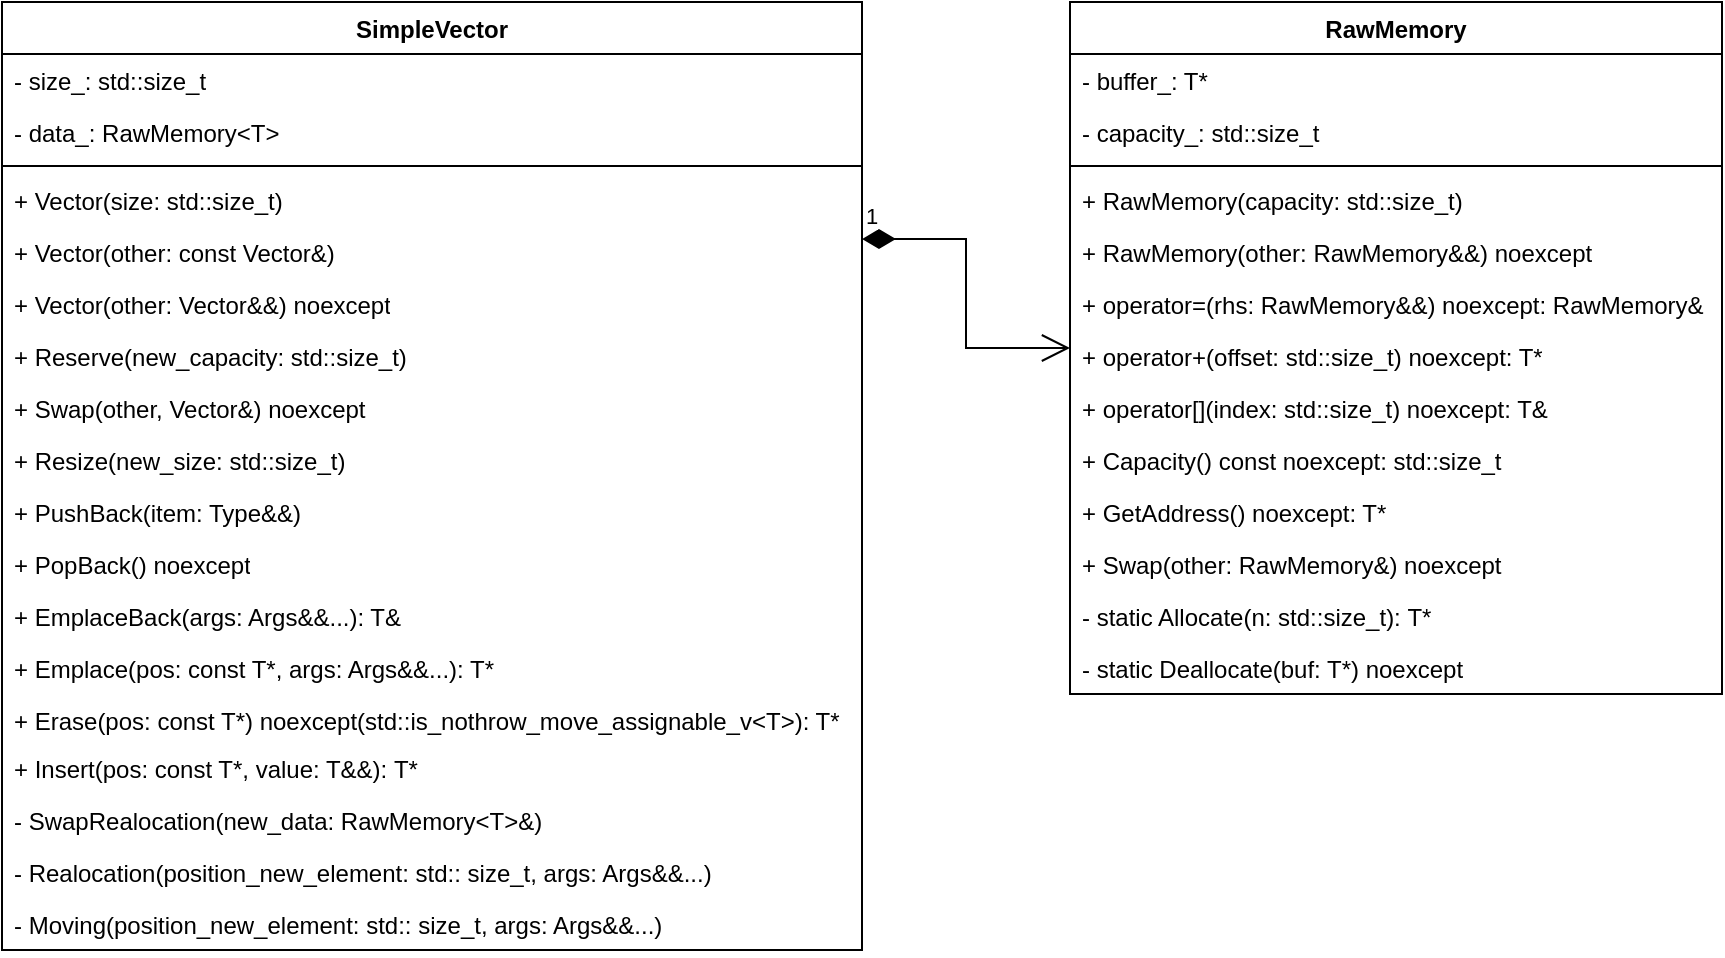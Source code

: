 <mxfile version="22.0.6" type="device">
  <diagram name="Страница — 1" id="Nv-idkok9RQwqRdbAIBs">
    <mxGraphModel dx="842" dy="534" grid="1" gridSize="10" guides="1" tooltips="1" connect="1" arrows="1" fold="1" page="1" pageScale="1" pageWidth="1169" pageHeight="827" math="0" shadow="0">
      <root>
        <mxCell id="0" />
        <mxCell id="1" parent="0" />
        <mxCell id="5yeoa8C1uJbf-YBgAx32-1" value="SimpleVector" style="swimlane;fontStyle=1;align=center;verticalAlign=top;childLayout=stackLayout;horizontal=1;startSize=26;horizontalStack=0;resizeParent=1;resizeParentMax=0;resizeLast=0;collapsible=1;marginBottom=0;whiteSpace=wrap;html=1;" parent="1" vertex="1">
          <mxGeometry x="90" y="163" width="430" height="474" as="geometry">
            <mxRectangle x="440" y="70" width="120" height="30" as="alternateBounds" />
          </mxGeometry>
        </mxCell>
        <mxCell id="5yeoa8C1uJbf-YBgAx32-2" value="- size_: std::size_t" style="text;strokeColor=none;fillColor=none;align=left;verticalAlign=top;spacingLeft=4;spacingRight=4;overflow=hidden;rotatable=0;points=[[0,0.5],[1,0.5]];portConstraint=eastwest;whiteSpace=wrap;html=1;" parent="5yeoa8C1uJbf-YBgAx32-1" vertex="1">
          <mxGeometry y="26" width="430" height="26" as="geometry" />
        </mxCell>
        <mxCell id="FWtS_JkYMtQ1MQW2zdkE-1" value="- data_: RawMemory&amp;lt;T&amp;gt;" style="text;strokeColor=none;fillColor=none;align=left;verticalAlign=top;spacingLeft=4;spacingRight=4;overflow=hidden;rotatable=0;points=[[0,0.5],[1,0.5]];portConstraint=eastwest;whiteSpace=wrap;html=1;" parent="5yeoa8C1uJbf-YBgAx32-1" vertex="1">
          <mxGeometry y="52" width="430" height="26" as="geometry" />
        </mxCell>
        <mxCell id="5yeoa8C1uJbf-YBgAx32-3" value="" style="line;strokeWidth=1;fillColor=none;align=left;verticalAlign=middle;spacingTop=-1;spacingLeft=3;spacingRight=3;rotatable=0;labelPosition=right;points=[];portConstraint=eastwest;strokeColor=inherit;" parent="5yeoa8C1uJbf-YBgAx32-1" vertex="1">
          <mxGeometry y="78" width="430" height="8" as="geometry" />
        </mxCell>
        <mxCell id="5yeoa8C1uJbf-YBgAx32-4" value="+ Vector(size: std::size_t)" style="text;strokeColor=none;fillColor=none;align=left;verticalAlign=top;spacingLeft=4;spacingRight=4;overflow=hidden;rotatable=0;points=[[0,0.5],[1,0.5]];portConstraint=eastwest;whiteSpace=wrap;html=1;" parent="5yeoa8C1uJbf-YBgAx32-1" vertex="1">
          <mxGeometry y="86" width="430" height="26" as="geometry" />
        </mxCell>
        <mxCell id="FWtS_JkYMtQ1MQW2zdkE-7" value="+ Vector(other: const Vector&amp;amp;)" style="text;strokeColor=none;fillColor=none;align=left;verticalAlign=top;spacingLeft=4;spacingRight=4;overflow=hidden;rotatable=0;points=[[0,0.5],[1,0.5]];portConstraint=eastwest;whiteSpace=wrap;html=1;" parent="5yeoa8C1uJbf-YBgAx32-1" vertex="1">
          <mxGeometry y="112" width="430" height="26" as="geometry" />
        </mxCell>
        <mxCell id="FWtS_JkYMtQ1MQW2zdkE-8" value="+ Vector(other: Vector&amp;amp;&amp;amp;) noexcept" style="text;strokeColor=none;fillColor=none;align=left;verticalAlign=top;spacingLeft=4;spacingRight=4;overflow=hidden;rotatable=0;points=[[0,0.5],[1,0.5]];portConstraint=eastwest;whiteSpace=wrap;html=1;" parent="5yeoa8C1uJbf-YBgAx32-1" vertex="1">
          <mxGeometry y="138" width="430" height="26" as="geometry" />
        </mxCell>
        <mxCell id="MIvlEnQfqIbZ69f7o79j-7" value="+ Reserve(new_capacity: std::size_t)" style="text;strokeColor=none;fillColor=none;align=left;verticalAlign=top;spacingLeft=4;spacingRight=4;overflow=hidden;rotatable=0;points=[[0,0.5],[1,0.5]];portConstraint=eastwest;whiteSpace=wrap;html=1;" parent="5yeoa8C1uJbf-YBgAx32-1" vertex="1">
          <mxGeometry y="164" width="430" height="26" as="geometry" />
        </mxCell>
        <mxCell id="FWtS_JkYMtQ1MQW2zdkE-16" value="+ Swap(other, Vector&amp;amp;) noexcept" style="text;strokeColor=none;fillColor=none;align=left;verticalAlign=top;spacingLeft=4;spacingRight=4;overflow=hidden;rotatable=0;points=[[0,0.5],[1,0.5]];portConstraint=eastwest;whiteSpace=wrap;html=1;" parent="5yeoa8C1uJbf-YBgAx32-1" vertex="1">
          <mxGeometry y="190" width="430" height="26" as="geometry" />
        </mxCell>
        <mxCell id="FWtS_JkYMtQ1MQW2zdkE-11" value="+ Resize(new_size: std::size_t)" style="text;strokeColor=none;fillColor=none;align=left;verticalAlign=top;spacingLeft=4;spacingRight=4;overflow=hidden;rotatable=0;points=[[0,0.5],[1,0.5]];portConstraint=eastwest;whiteSpace=wrap;html=1;" parent="5yeoa8C1uJbf-YBgAx32-1" vertex="1">
          <mxGeometry y="216" width="430" height="26" as="geometry" />
        </mxCell>
        <mxCell id="FWtS_JkYMtQ1MQW2zdkE-12" value="+ PushBack(item: Type&amp;amp;&amp;amp;)" style="text;strokeColor=none;fillColor=none;align=left;verticalAlign=top;spacingLeft=4;spacingRight=4;overflow=hidden;rotatable=0;points=[[0,0.5],[1,0.5]];portConstraint=eastwest;whiteSpace=wrap;html=1;" parent="5yeoa8C1uJbf-YBgAx32-1" vertex="1">
          <mxGeometry y="242" width="430" height="26" as="geometry" />
        </mxCell>
        <mxCell id="MIvlEnQfqIbZ69f7o79j-8" value="+ PopBack() noexcept" style="text;strokeColor=none;fillColor=none;align=left;verticalAlign=top;spacingLeft=4;spacingRight=4;overflow=hidden;rotatable=0;points=[[0,0.5],[1,0.5]];portConstraint=eastwest;whiteSpace=wrap;html=1;" parent="5yeoa8C1uJbf-YBgAx32-1" vertex="1">
          <mxGeometry y="268" width="430" height="26" as="geometry" />
        </mxCell>
        <mxCell id="MIvlEnQfqIbZ69f7o79j-9" value="+ EmplaceBack(args: Args&amp;amp;&amp;amp;...): T&amp;amp;" style="text;strokeColor=none;fillColor=none;align=left;verticalAlign=top;spacingLeft=4;spacingRight=4;overflow=hidden;rotatable=0;points=[[0,0.5],[1,0.5]];portConstraint=eastwest;whiteSpace=wrap;html=1;" parent="5yeoa8C1uJbf-YBgAx32-1" vertex="1">
          <mxGeometry y="294" width="430" height="26" as="geometry" />
        </mxCell>
        <mxCell id="FWtS_JkYMtQ1MQW2zdkE-14" value="+ Emplace(pos: const T*, args: Args&amp;amp;&amp;amp;...): T*" style="text;strokeColor=none;fillColor=none;align=left;verticalAlign=top;spacingLeft=4;spacingRight=4;overflow=hidden;rotatable=0;points=[[0,0.5],[1,0.5]];portConstraint=eastwest;whiteSpace=wrap;html=1;" parent="5yeoa8C1uJbf-YBgAx32-1" vertex="1">
          <mxGeometry y="320" width="430" height="26" as="geometry" />
        </mxCell>
        <mxCell id="FWtS_JkYMtQ1MQW2zdkE-15" value="+ Erase(pos: const T*) noexcept(std::is_nothrow_move_assignable_v&amp;lt;T&amp;gt;): T*" style="text;strokeColor=none;fillColor=none;align=left;verticalAlign=top;spacingLeft=4;spacingRight=4;overflow=hidden;rotatable=0;points=[[0,0.5],[1,0.5]];portConstraint=eastwest;whiteSpace=wrap;html=1;" parent="5yeoa8C1uJbf-YBgAx32-1" vertex="1">
          <mxGeometry y="346" width="430" height="24" as="geometry" />
        </mxCell>
        <mxCell id="MIvlEnQfqIbZ69f7o79j-11" value="+ Insert(pos: const T*, value: T&amp;amp;&amp;amp;):&amp;nbsp;T*" style="text;strokeColor=none;fillColor=none;align=left;verticalAlign=top;spacingLeft=4;spacingRight=4;overflow=hidden;rotatable=0;points=[[0,0.5],[1,0.5]];portConstraint=eastwest;whiteSpace=wrap;html=1;" parent="5yeoa8C1uJbf-YBgAx32-1" vertex="1">
          <mxGeometry y="370" width="430" height="26" as="geometry" />
        </mxCell>
        <mxCell id="MIvlEnQfqIbZ69f7o79j-12" value="- SwapRealocation(new_data: RawMemory&amp;lt;T&amp;gt;&amp;amp;)" style="text;strokeColor=none;fillColor=none;align=left;verticalAlign=top;spacingLeft=4;spacingRight=4;overflow=hidden;rotatable=0;points=[[0,0.5],[1,0.5]];portConstraint=eastwest;whiteSpace=wrap;html=1;" parent="5yeoa8C1uJbf-YBgAx32-1" vertex="1">
          <mxGeometry y="396" width="430" height="26" as="geometry" />
        </mxCell>
        <mxCell id="MIvlEnQfqIbZ69f7o79j-13" value="- Realocation(position_new_element: std:: size_t, args: Args&amp;amp;&amp;amp;...)" style="text;strokeColor=none;fillColor=none;align=left;verticalAlign=top;spacingLeft=4;spacingRight=4;overflow=hidden;rotatable=0;points=[[0,0.5],[1,0.5]];portConstraint=eastwest;whiteSpace=wrap;html=1;" parent="5yeoa8C1uJbf-YBgAx32-1" vertex="1">
          <mxGeometry y="422" width="430" height="26" as="geometry" />
        </mxCell>
        <mxCell id="FWtS_JkYMtQ1MQW2zdkE-13" value="- Moving(position_new_element: std:: size_t, args: Args&amp;amp;&amp;amp;...)" style="text;strokeColor=none;fillColor=none;align=left;verticalAlign=top;spacingLeft=4;spacingRight=4;overflow=hidden;rotatable=0;points=[[0,0.5],[1,0.5]];portConstraint=eastwest;whiteSpace=wrap;html=1;" parent="5yeoa8C1uJbf-YBgAx32-1" vertex="1">
          <mxGeometry y="448" width="430" height="26" as="geometry" />
        </mxCell>
        <mxCell id="FWtS_JkYMtQ1MQW2zdkE-18" value="RawMemory" style="swimlane;fontStyle=1;align=center;verticalAlign=top;childLayout=stackLayout;horizontal=1;startSize=26;horizontalStack=0;resizeParent=1;resizeParentMax=0;resizeLast=0;collapsible=1;marginBottom=0;whiteSpace=wrap;html=1;" parent="1" vertex="1">
          <mxGeometry x="624" y="163" width="326" height="346" as="geometry">
            <mxRectangle x="859" y="70" width="90" height="30" as="alternateBounds" />
          </mxGeometry>
        </mxCell>
        <mxCell id="FWtS_JkYMtQ1MQW2zdkE-19" value="- buffer_: T*" style="text;strokeColor=none;fillColor=none;align=left;verticalAlign=top;spacingLeft=4;spacingRight=4;overflow=hidden;rotatable=0;points=[[0,0.5],[1,0.5]];portConstraint=eastwest;whiteSpace=wrap;html=1;" parent="FWtS_JkYMtQ1MQW2zdkE-18" vertex="1">
          <mxGeometry y="26" width="326" height="26" as="geometry" />
        </mxCell>
        <mxCell id="MIvlEnQfqIbZ69f7o79j-1" value="- capacity_: std::size_t" style="text;strokeColor=none;fillColor=none;align=left;verticalAlign=top;spacingLeft=4;spacingRight=4;overflow=hidden;rotatable=0;points=[[0,0.5],[1,0.5]];portConstraint=eastwest;whiteSpace=wrap;html=1;" parent="FWtS_JkYMtQ1MQW2zdkE-18" vertex="1">
          <mxGeometry y="52" width="326" height="26" as="geometry" />
        </mxCell>
        <mxCell id="FWtS_JkYMtQ1MQW2zdkE-20" value="" style="line;strokeWidth=1;fillColor=none;align=left;verticalAlign=middle;spacingTop=-1;spacingLeft=3;spacingRight=3;rotatable=0;labelPosition=right;points=[];portConstraint=eastwest;strokeColor=inherit;" parent="FWtS_JkYMtQ1MQW2zdkE-18" vertex="1">
          <mxGeometry y="78" width="326" height="8" as="geometry" />
        </mxCell>
        <mxCell id="FWtS_JkYMtQ1MQW2zdkE-21" value="+ RawMemory(capacity: std::size_t)" style="text;strokeColor=none;fillColor=none;align=left;verticalAlign=top;spacingLeft=4;spacingRight=4;overflow=hidden;rotatable=0;points=[[0,0.5],[1,0.5]];portConstraint=eastwest;whiteSpace=wrap;html=1;" parent="FWtS_JkYMtQ1MQW2zdkE-18" vertex="1">
          <mxGeometry y="86" width="326" height="26" as="geometry" />
        </mxCell>
        <mxCell id="FWtS_JkYMtQ1MQW2zdkE-23" value="+ RawMemory(other: RawMemory&amp;amp;&amp;amp;) noexcept" style="text;strokeColor=none;fillColor=none;align=left;verticalAlign=top;spacingLeft=4;spacingRight=4;overflow=hidden;rotatable=0;points=[[0,0.5],[1,0.5]];portConstraint=eastwest;whiteSpace=wrap;html=1;" parent="FWtS_JkYMtQ1MQW2zdkE-18" vertex="1">
          <mxGeometry y="112" width="326" height="26" as="geometry" />
        </mxCell>
        <mxCell id="FWtS_JkYMtQ1MQW2zdkE-24" value="+ operator=(rhs: RawMemory&amp;amp;&amp;amp;) noexcept: RawMemory&amp;amp;" style="text;strokeColor=none;fillColor=none;align=left;verticalAlign=top;spacingLeft=4;spacingRight=4;overflow=hidden;rotatable=0;points=[[0,0.5],[1,0.5]];portConstraint=eastwest;whiteSpace=wrap;html=1;" parent="FWtS_JkYMtQ1MQW2zdkE-18" vertex="1">
          <mxGeometry y="138" width="326" height="26" as="geometry" />
        </mxCell>
        <mxCell id="MIvlEnQfqIbZ69f7o79j-2" value="+ operator+(offset: std::size_t) noexcept: T*" style="text;strokeColor=none;fillColor=none;align=left;verticalAlign=top;spacingLeft=4;spacingRight=4;overflow=hidden;rotatable=0;points=[[0,0.5],[1,0.5]];portConstraint=eastwest;whiteSpace=wrap;html=1;" parent="FWtS_JkYMtQ1MQW2zdkE-18" vertex="1">
          <mxGeometry y="164" width="326" height="26" as="geometry" />
        </mxCell>
        <mxCell id="MIvlEnQfqIbZ69f7o79j-3" value="+ operator[](index: std::size_t) noexcept: T&amp;amp;" style="text;strokeColor=none;fillColor=none;align=left;verticalAlign=top;spacingLeft=4;spacingRight=4;overflow=hidden;rotatable=0;points=[[0,0.5],[1,0.5]];portConstraint=eastwest;whiteSpace=wrap;html=1;" parent="FWtS_JkYMtQ1MQW2zdkE-18" vertex="1">
          <mxGeometry y="190" width="326" height="26" as="geometry" />
        </mxCell>
        <mxCell id="FWtS_JkYMtQ1MQW2zdkE-25" value="+ Capacity() const noexcept: std::size_t" style="text;strokeColor=none;fillColor=none;align=left;verticalAlign=top;spacingLeft=4;spacingRight=4;overflow=hidden;rotatable=0;points=[[0,0.5],[1,0.5]];portConstraint=eastwest;whiteSpace=wrap;html=1;" parent="FWtS_JkYMtQ1MQW2zdkE-18" vertex="1">
          <mxGeometry y="216" width="326" height="26" as="geometry" />
        </mxCell>
        <mxCell id="FWtS_JkYMtQ1MQW2zdkE-26" value="+ GetAddress() noexcept: T*" style="text;strokeColor=none;fillColor=none;align=left;verticalAlign=top;spacingLeft=4;spacingRight=4;overflow=hidden;rotatable=0;points=[[0,0.5],[1,0.5]];portConstraint=eastwest;whiteSpace=wrap;html=1;" parent="FWtS_JkYMtQ1MQW2zdkE-18" vertex="1">
          <mxGeometry y="242" width="326" height="26" as="geometry" />
        </mxCell>
        <mxCell id="FWtS_JkYMtQ1MQW2zdkE-27" value="+ Swap(other: RawMemory&amp;amp;) noexcept" style="text;strokeColor=none;fillColor=none;align=left;verticalAlign=top;spacingLeft=4;spacingRight=4;overflow=hidden;rotatable=0;points=[[0,0.5],[1,0.5]];portConstraint=eastwest;whiteSpace=wrap;html=1;" parent="FWtS_JkYMtQ1MQW2zdkE-18" vertex="1">
          <mxGeometry y="268" width="326" height="26" as="geometry" />
        </mxCell>
        <mxCell id="MIvlEnQfqIbZ69f7o79j-4" value="- static Allocate(n: std::size_t):&amp;nbsp;T*" style="text;strokeColor=none;fillColor=none;align=left;verticalAlign=top;spacingLeft=4;spacingRight=4;overflow=hidden;rotatable=0;points=[[0,0.5],[1,0.5]];portConstraint=eastwest;whiteSpace=wrap;html=1;" parent="FWtS_JkYMtQ1MQW2zdkE-18" vertex="1">
          <mxGeometry y="294" width="326" height="26" as="geometry" />
        </mxCell>
        <mxCell id="MIvlEnQfqIbZ69f7o79j-5" value="- static Deallocate(buf: T*) noexcept" style="text;strokeColor=none;fillColor=none;align=left;verticalAlign=top;spacingLeft=4;spacingRight=4;overflow=hidden;rotatable=0;points=[[0,0.5],[1,0.5]];portConstraint=eastwest;whiteSpace=wrap;html=1;" parent="FWtS_JkYMtQ1MQW2zdkE-18" vertex="1">
          <mxGeometry y="320" width="326" height="26" as="geometry" />
        </mxCell>
        <mxCell id="FWtS_JkYMtQ1MQW2zdkE-33" value="1" style="endArrow=open;html=1;endSize=12;startArrow=diamondThin;startSize=14;startFill=1;edgeStyle=orthogonalEdgeStyle;align=left;verticalAlign=bottom;rounded=0;exitX=1;exitY=0.25;exitDx=0;exitDy=0;entryX=0;entryY=0.5;entryDx=0;entryDy=0;" parent="1" source="5yeoa8C1uJbf-YBgAx32-1" target="FWtS_JkYMtQ1MQW2zdkE-18" edge="1">
          <mxGeometry x="-1" y="3" relative="1" as="geometry">
            <mxPoint x="574" y="483" as="sourcePoint" />
            <mxPoint x="734" y="483" as="targetPoint" />
          </mxGeometry>
        </mxCell>
      </root>
    </mxGraphModel>
  </diagram>
</mxfile>
